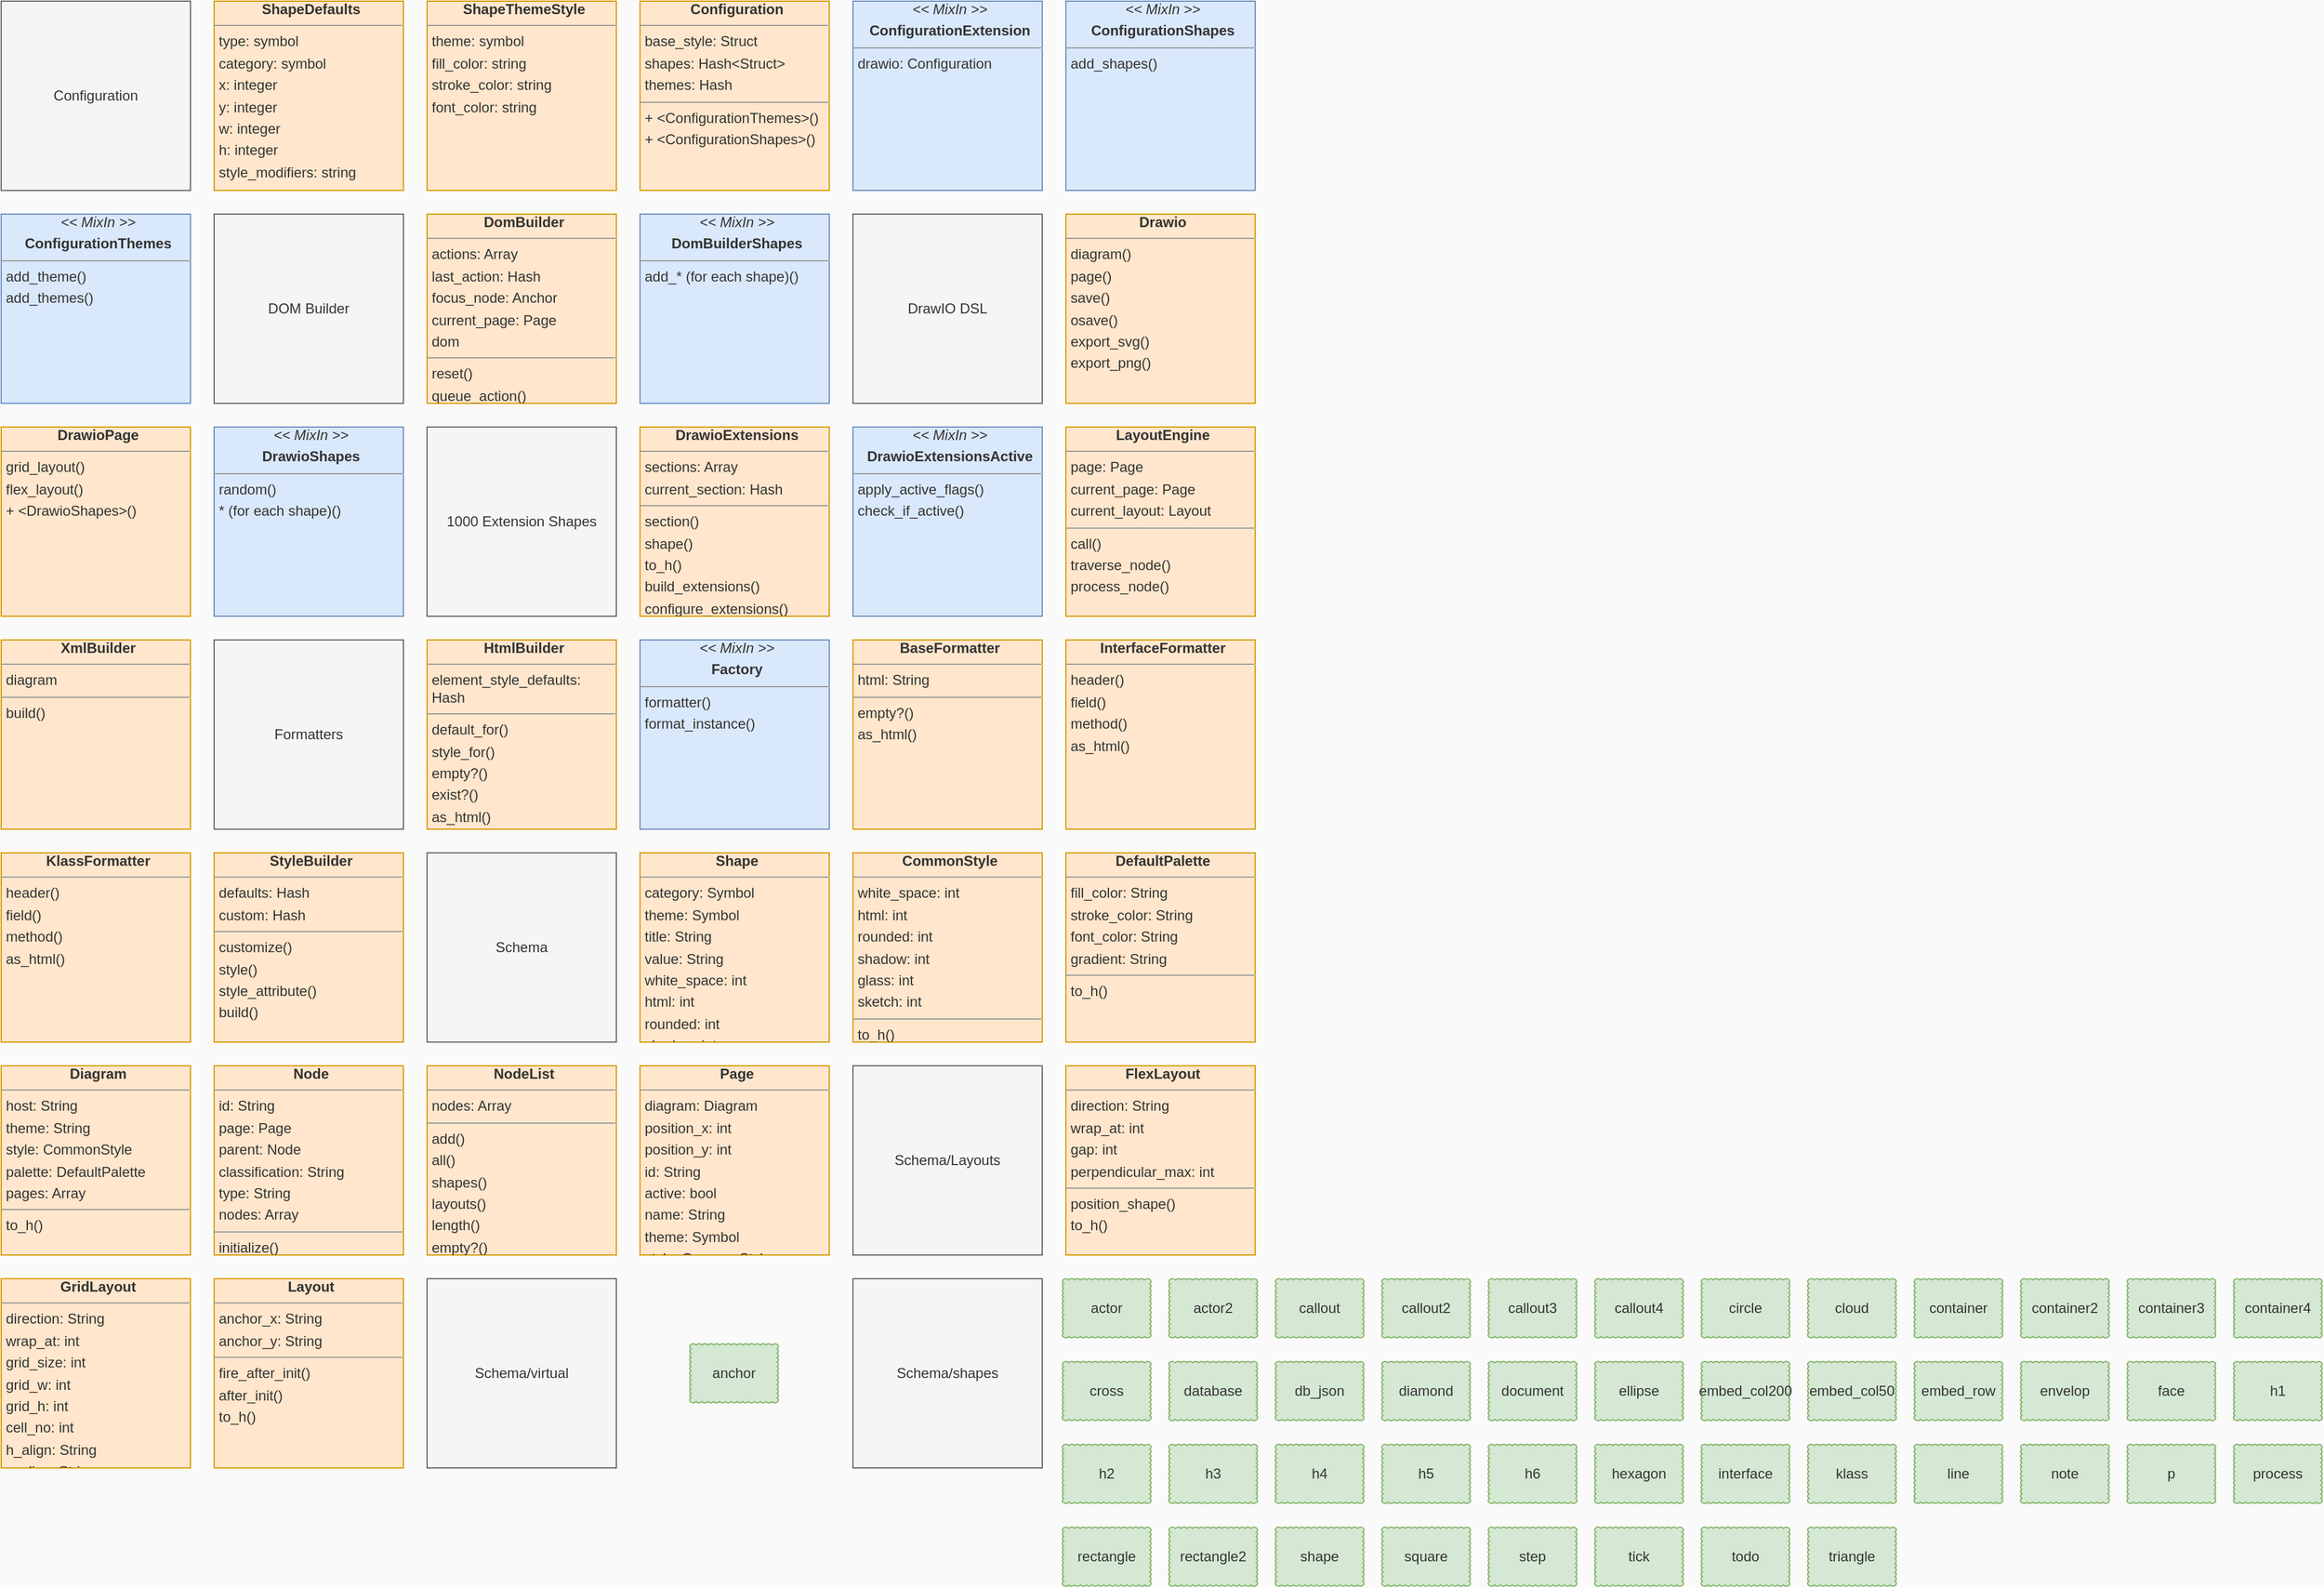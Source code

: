 <mxfile>
  <diagram id="DRj" name="Domain Modal">
    <mxGraphModel dx="0" dy="0" background="#fafafa" grid="0" gridSize="10" guides="1" tooltips="1" connect="1" arrows="1" fold="1" page="1" pageScale="1" pageWidth="1169" pageHeight="827" math="0" shadow="0">
      <root>
        <mxCell id="page_root_DRj" parent="DRj"/>
        <mxCell id="node_root_DRj" parent="page_root_DRj"/>
        <mxCell id="DRj-2" value="Configuration" style="whiteSpace=wrap;html=1;rounded=0;fillColor=#f5f5f5;strokeColor=#666666;fontColor=#333333" vertex="1" parent="node_root_DRj">
          <mxGeometry x="10" y="10" width="160" height="160" as="geometry"/>
        </mxCell>
        <mxCell id="DRj-3" value="&lt;p style=&quot;margin:0px;margin-left:4px;margin-bottom:4px;text-align:center&quot;&gt;&lt;b&gt;ShapeDefaults&lt;/b&gt;&lt;/p&gt;&lt;hr size=&quot;1&quot;/&gt;&lt;p style=&quot;margin:0px;margin-left:4px;margin-bottom:4px&quot;&gt;type: symbol&lt;/p&gt;&lt;p style=&quot;margin:0px;margin-left:4px;margin-bottom:4px&quot;&gt;category: symbol&lt;/p&gt;&lt;p style=&quot;margin:0px;margin-left:4px;margin-bottom:4px&quot;&gt;x: integer&lt;/p&gt;&lt;p style=&quot;margin:0px;margin-left:4px;margin-bottom:4px&quot;&gt;y: integer&lt;/p&gt;&lt;p style=&quot;margin:0px;margin-left:4px;margin-bottom:4px&quot;&gt;w: integer&lt;/p&gt;&lt;p style=&quot;margin:0px;margin-left:4px;margin-bottom:4px&quot;&gt;h: integer&lt;/p&gt;&lt;p style=&quot;margin:0px;margin-left:4px;margin-bottom:4px&quot;&gt;style_modifiers: string&lt;/p&gt;" style="whiteSpace=wrap;html=1;rounded=0;fillColor=#ffe6cc;strokeColor=#d79b00;fontColor=#333333;align=left;overflow=fill;fontSize=12;fontFamily=Helvetica" vertex="1" parent="node_root_DRj">
          <mxGeometry x="190" y="10" width="160" height="160" as="geometry"/>
        </mxCell>
        <mxCell id="DRj-4" value="&lt;p style=&quot;margin:0px;margin-left:4px;margin-bottom:4px;text-align:center&quot;&gt;&lt;b&gt;ShapeThemeStyle&lt;/b&gt;&lt;/p&gt;&lt;hr size=&quot;1&quot;/&gt;&lt;p style=&quot;margin:0px;margin-left:4px;margin-bottom:4px&quot;&gt;theme: symbol&lt;/p&gt;&lt;p style=&quot;margin:0px;margin-left:4px;margin-bottom:4px&quot;&gt;fill_color: string&lt;/p&gt;&lt;p style=&quot;margin:0px;margin-left:4px;margin-bottom:4px&quot;&gt;stroke_color: string&lt;/p&gt;&lt;p style=&quot;margin:0px;margin-left:4px;margin-bottom:4px&quot;&gt;font_color: string&lt;/p&gt;" style="whiteSpace=wrap;html=1;rounded=0;fillColor=#ffe6cc;strokeColor=#d79b00;fontColor=#333333;align=left;overflow=fill;fontSize=12;fontFamily=Helvetica" vertex="1" parent="node_root_DRj">
          <mxGeometry x="370" y="10" width="160" height="160" as="geometry"/>
        </mxCell>
        <mxCell id="DRj-5" value="&lt;p style=&quot;margin:0px;margin-left:4px;margin-bottom:4px;text-align:center&quot;&gt;&lt;b&gt;Configuration&lt;/b&gt;&lt;/p&gt;&lt;hr size=&quot;1&quot;/&gt;&lt;p style=&quot;margin:0px;margin-left:4px;margin-bottom:4px&quot;&gt;base_style: Struct&lt;/p&gt;&lt;p style=&quot;margin:0px;margin-left:4px;margin-bottom:4px&quot;&gt;shapes: Hash&amp;lt;Struct&amp;gt;&lt;/p&gt;&lt;p style=&quot;margin:0px;margin-left:4px;margin-bottom:4px&quot;&gt;themes: Hash&lt;/p&gt;&lt;hr size=&quot;1&quot;/&gt;&lt;p style=&quot;margin:0px;margin-left:4px;margin-bottom:4px&quot;&gt;+ &amp;lt;ConfigurationThemes&amp;gt;()&lt;/p&gt;&lt;p style=&quot;margin:0px;margin-left:4px;margin-bottom:4px&quot;&gt;+ &amp;lt;ConfigurationShapes&amp;gt;()&lt;/p&gt;" style="whiteSpace=wrap;html=1;rounded=0;fillColor=#ffe6cc;strokeColor=#d79b00;fontColor=#333333;align=left;overflow=fill;fontSize=12;fontFamily=Helvetica" vertex="1" parent="node_root_DRj">
          <mxGeometry x="550" y="10" width="160" height="160" as="geometry"/>
        </mxCell>
        <mxCell id="DRj-6" value="&lt;p style=&quot;margin:0px;margin-left:4px;margin-bottom:4px;text-align:center&quot;&gt;&lt;i&gt;&amp;lt;&amp;lt; MixIn &amp;gt;&amp;gt;&lt;/i&gt;&lt;/p&gt;&lt;p style=&quot;margin:0px;margin-left:4px;margin-bottom:4px;text-align:center&quot;&gt;&lt;b&gt;ConfigurationExtension&lt;/b&gt;&lt;/p&gt;&lt;hr size=&quot;1&quot;/&gt;&lt;p style=&quot;margin:0px;margin-left:4px;margin-bottom:4px&quot;&gt;drawio: Configuration&lt;/p&gt;" style="whiteSpace=wrap;html=1;rounded=0;fillColor=#dae8fc;strokeColor=#6c8ebf;fontColor=#333333;align=left;overflow=fill;fontSize=12;fontFamily=Helvetica" vertex="1" parent="node_root_DRj">
          <mxGeometry x="730" y="10" width="160" height="160" as="geometry"/>
        </mxCell>
        <mxCell id="DRj-7" value="&lt;p style=&quot;margin:0px;margin-left:4px;margin-bottom:4px;text-align:center&quot;&gt;&lt;i&gt;&amp;lt;&amp;lt; MixIn &amp;gt;&amp;gt;&lt;/i&gt;&lt;/p&gt;&lt;p style=&quot;margin:0px;margin-left:4px;margin-bottom:4px;text-align:center&quot;&gt;&lt;b&gt;ConfigurationShapes&lt;/b&gt;&lt;/p&gt;&lt;hr size=&quot;1&quot;/&gt;&lt;p style=&quot;margin:0px;margin-left:4px;margin-bottom:4px&quot;&gt;add_shapes()&lt;/p&gt;" style="whiteSpace=wrap;html=1;rounded=0;fillColor=#dae8fc;strokeColor=#6c8ebf;fontColor=#333333;align=left;overflow=fill;fontSize=12;fontFamily=Helvetica" vertex="1" parent="node_root_DRj">
          <mxGeometry x="910" y="10" width="160" height="160" as="geometry"/>
        </mxCell>
        <mxCell id="DRj-8" value="&lt;p style=&quot;margin:0px;margin-left:4px;margin-bottom:4px;text-align:center&quot;&gt;&lt;i&gt;&amp;lt;&amp;lt; MixIn &amp;gt;&amp;gt;&lt;/i&gt;&lt;/p&gt;&lt;p style=&quot;margin:0px;margin-left:4px;margin-bottom:4px;text-align:center&quot;&gt;&lt;b&gt;ConfigurationThemes&lt;/b&gt;&lt;/p&gt;&lt;hr size=&quot;1&quot;/&gt;&lt;p style=&quot;margin:0px;margin-left:4px;margin-bottom:4px&quot;&gt;add_theme()&lt;/p&gt;&lt;p style=&quot;margin:0px;margin-left:4px;margin-bottom:4px&quot;&gt;add_themes()&lt;/p&gt;" style="whiteSpace=wrap;html=1;rounded=0;fillColor=#dae8fc;strokeColor=#6c8ebf;fontColor=#333333;align=left;overflow=fill;fontSize=12;fontFamily=Helvetica" vertex="1" parent="node_root_DRj">
          <mxGeometry x="10" y="190" width="160" height="160" as="geometry"/>
        </mxCell>
        <mxCell id="DRj-9" value="DOM Builder" style="whiteSpace=wrap;html=1;rounded=0;fillColor=#f5f5f5;strokeColor=#666666;fontColor=#333333" vertex="1" parent="node_root_DRj">
          <mxGeometry x="190" y="190" width="160" height="160" as="geometry"/>
        </mxCell>
        <mxCell id="DRj-10" value="&lt;p style=&quot;margin:0px;margin-left:4px;margin-bottom:4px;text-align:center&quot;&gt;&lt;b&gt;DomBuilder&lt;/b&gt;&lt;/p&gt;&lt;hr size=&quot;1&quot;/&gt;&lt;p style=&quot;margin:0px;margin-left:4px;margin-bottom:4px&quot;&gt;actions: Array&lt;/p&gt;&lt;p style=&quot;margin:0px;margin-left:4px;margin-bottom:4px&quot;&gt;last_action: Hash&lt;/p&gt;&lt;p style=&quot;margin:0px;margin-left:4px;margin-bottom:4px&quot;&gt;focus_node: Anchor&lt;/p&gt;&lt;p style=&quot;margin:0px;margin-left:4px;margin-bottom:4px&quot;&gt;current_page: Page&lt;/p&gt;&lt;p style=&quot;margin:0px;margin-left:4px;margin-bottom:4px&quot;&gt;dom&lt;/p&gt;&lt;hr size=&quot;1&quot;/&gt;&lt;p style=&quot;margin:0px;margin-left:4px;margin-bottom:4px&quot;&gt;reset()&lt;/p&gt;&lt;p style=&quot;margin:0px;margin-left:4px;margin-bottom:4px&quot;&gt;queue_action()&lt;/p&gt;&lt;p style=&quot;margin:0px;margin-left:4px;margin-bottom:4px&quot;&gt;set_diagram()&lt;/p&gt;&lt;p style=&quot;margin:0px;margin-left:4px;margin-bottom:4px&quot;&gt;diagram()&lt;/p&gt;&lt;p style=&quot;margin:0px;margin-left:4px;margin-bottom:4px&quot;&gt;add_page()&lt;/p&gt;&lt;p style=&quot;margin:0px;margin-left:4px;margin-bottom:4px&quot;&gt;add_grid_layout()&lt;/p&gt;&lt;p style=&quot;margin:0px;margin-left:4px;margin-bottom:4px&quot;&gt;add_flex_layout()&lt;/p&gt;&lt;p style=&quot;margin:0px;margin-left:4px;margin-bottom:4px&quot;&gt;add_layout()&lt;/p&gt;&lt;p style=&quot;margin:0px;margin-left:4px;margin-bottom:4px&quot;&gt;add_shape()&lt;/p&gt;&lt;p style=&quot;margin:0px;margin-left:4px;margin-bottom:4px&quot;&gt;+ &amp;lt;DomBuilderShapes&amp;gt;()&lt;/p&gt;" style="whiteSpace=wrap;html=1;rounded=0;fillColor=#ffe6cc;strokeColor=#d79b00;fontColor=#333333;align=left;overflow=fill;fontSize=12;fontFamily=Helvetica" vertex="1" parent="node_root_DRj">
          <mxGeometry x="370" y="190" width="160" height="160" as="geometry"/>
        </mxCell>
        <mxCell id="DRj-11" value="&lt;p style=&quot;margin:0px;margin-left:4px;margin-bottom:4px;text-align:center&quot;&gt;&lt;i&gt;&amp;lt;&amp;lt; MixIn &amp;gt;&amp;gt;&lt;/i&gt;&lt;/p&gt;&lt;p style=&quot;margin:0px;margin-left:4px;margin-bottom:4px;text-align:center&quot;&gt;&lt;b&gt;DomBuilderShapes&lt;/b&gt;&lt;/p&gt;&lt;hr size=&quot;1&quot;/&gt;&lt;p style=&quot;margin:0px;margin-left:4px;margin-bottom:4px&quot;&gt;add_* (for each shape)()&lt;/p&gt;" style="whiteSpace=wrap;html=1;rounded=0;fillColor=#dae8fc;strokeColor=#6c8ebf;fontColor=#333333;align=left;overflow=fill;fontSize=12;fontFamily=Helvetica" vertex="1" parent="node_root_DRj">
          <mxGeometry x="550" y="190" width="160" height="160" as="geometry"/>
        </mxCell>
        <mxCell id="DRj-12" value="DrawIO DSL" style="whiteSpace=wrap;html=1;rounded=0;fillColor=#f5f5f5;strokeColor=#666666;fontColor=#333333" vertex="1" parent="node_root_DRj">
          <mxGeometry x="730" y="190" width="160" height="160" as="geometry"/>
        </mxCell>
        <mxCell id="DRj-13" value="&lt;p style=&quot;margin:0px;margin-left:4px;margin-bottom:4px;text-align:center&quot;&gt;&lt;b&gt;Drawio&lt;/b&gt;&lt;/p&gt;&lt;hr size=&quot;1&quot;/&gt;&lt;p style=&quot;margin:0px;margin-left:4px;margin-bottom:4px&quot;&gt;diagram()&lt;/p&gt;&lt;p style=&quot;margin:0px;margin-left:4px;margin-bottom:4px&quot;&gt;page()&lt;/p&gt;&lt;p style=&quot;margin:0px;margin-left:4px;margin-bottom:4px&quot;&gt;save()&lt;/p&gt;&lt;p style=&quot;margin:0px;margin-left:4px;margin-bottom:4px&quot;&gt;osave()&lt;/p&gt;&lt;p style=&quot;margin:0px;margin-left:4px;margin-bottom:4px&quot;&gt;export_svg()&lt;/p&gt;&lt;p style=&quot;margin:0px;margin-left:4px;margin-bottom:4px&quot;&gt;export_png()&lt;/p&gt;" style="whiteSpace=wrap;html=1;rounded=0;fillColor=#ffe6cc;strokeColor=#d79b00;fontColor=#333333;align=left;overflow=fill;fontSize=12;fontFamily=Helvetica" vertex="1" parent="node_root_DRj">
          <mxGeometry x="910" y="190" width="160" height="160" as="geometry"/>
        </mxCell>
        <mxCell id="DRj-14" value="&lt;p style=&quot;margin:0px;margin-left:4px;margin-bottom:4px;text-align:center&quot;&gt;&lt;b&gt;DrawioPage&lt;/b&gt;&lt;/p&gt;&lt;hr size=&quot;1&quot;/&gt;&lt;p style=&quot;margin:0px;margin-left:4px;margin-bottom:4px&quot;&gt;grid_layout()&lt;/p&gt;&lt;p style=&quot;margin:0px;margin-left:4px;margin-bottom:4px&quot;&gt;flex_layout()&lt;/p&gt;&lt;p style=&quot;margin:0px;margin-left:4px;margin-bottom:4px&quot;&gt;+ &amp;lt;DrawioShapes&amp;gt;()&lt;/p&gt;" style="whiteSpace=wrap;html=1;rounded=0;fillColor=#ffe6cc;strokeColor=#d79b00;fontColor=#333333;align=left;overflow=fill;fontSize=12;fontFamily=Helvetica" vertex="1" parent="node_root_DRj">
          <mxGeometry x="10" y="370" width="160" height="160" as="geometry"/>
        </mxCell>
        <mxCell id="DRj-15" value="&lt;p style=&quot;margin:0px;margin-left:4px;margin-bottom:4px;text-align:center&quot;&gt;&lt;i&gt;&amp;lt;&amp;lt; MixIn &amp;gt;&amp;gt;&lt;/i&gt;&lt;/p&gt;&lt;p style=&quot;margin:0px;margin-left:4px;margin-bottom:4px;text-align:center&quot;&gt;&lt;b&gt;DrawioShapes&lt;/b&gt;&lt;/p&gt;&lt;hr size=&quot;1&quot;/&gt;&lt;p style=&quot;margin:0px;margin-left:4px;margin-bottom:4px&quot;&gt;random()&lt;/p&gt;&lt;p style=&quot;margin:0px;margin-left:4px;margin-bottom:4px&quot;&gt;* (for each shape)()&lt;/p&gt;" style="whiteSpace=wrap;html=1;rounded=0;fillColor=#dae8fc;strokeColor=#6c8ebf;fontColor=#333333;align=left;overflow=fill;fontSize=12;fontFamily=Helvetica" vertex="1" parent="node_root_DRj">
          <mxGeometry x="190" y="370" width="160" height="160" as="geometry"/>
        </mxCell>
        <mxCell id="DRj-16" value="1000 Extension Shapes" style="whiteSpace=wrap;html=1;rounded=0;fillColor=#f5f5f5;strokeColor=#666666;fontColor=#333333" vertex="1" parent="node_root_DRj">
          <mxGeometry x="370" y="370" width="160" height="160" as="geometry"/>
        </mxCell>
        <mxCell id="DRj-17" value="&lt;p style=&quot;margin:0px;margin-left:4px;margin-bottom:4px;text-align:center&quot;&gt;&lt;b&gt;DrawioExtensions&lt;/b&gt;&lt;/p&gt;&lt;hr size=&quot;1&quot;/&gt;&lt;p style=&quot;margin:0px;margin-left:4px;margin-bottom:4px&quot;&gt;sections: Array&lt;/p&gt;&lt;p style=&quot;margin:0px;margin-left:4px;margin-bottom:4px&quot;&gt;current_section: Hash&lt;/p&gt;&lt;hr size=&quot;1&quot;/&gt;&lt;p style=&quot;margin:0px;margin-left:4px;margin-bottom:4px&quot;&gt;section()&lt;/p&gt;&lt;p style=&quot;margin:0px;margin-left:4px;margin-bottom:4px&quot;&gt;shape()&lt;/p&gt;&lt;p style=&quot;margin:0px;margin-left:4px;margin-bottom:4px&quot;&gt;to_h()&lt;/p&gt;&lt;p style=&quot;margin:0px;margin-left:4px;margin-bottom:4px&quot;&gt;build_extensions()&lt;/p&gt;&lt;p style=&quot;margin:0px;margin-left:4px;margin-bottom:4px&quot;&gt;configure_extensions()&lt;/p&gt;&lt;p style=&quot;margin:0px;margin-left:4px;margin-bottom:4px&quot;&gt;+ &amp;lt;DrawioExtensionsActive&amp;gt;()&lt;/p&gt;" style="whiteSpace=wrap;html=1;rounded=0;fillColor=#ffe6cc;strokeColor=#d79b00;fontColor=#333333;align=left;overflow=fill;fontSize=12;fontFamily=Helvetica" vertex="1" parent="node_root_DRj">
          <mxGeometry x="550" y="370" width="160" height="160" as="geometry"/>
        </mxCell>
        <mxCell id="DRj-18" value="&lt;p style=&quot;margin:0px;margin-left:4px;margin-bottom:4px;text-align:center&quot;&gt;&lt;i&gt;&amp;lt;&amp;lt; MixIn &amp;gt;&amp;gt;&lt;/i&gt;&lt;/p&gt;&lt;p style=&quot;margin:0px;margin-left:4px;margin-bottom:4px;text-align:center&quot;&gt;&lt;b&gt;DrawioExtensionsActive&lt;/b&gt;&lt;/p&gt;&lt;hr size=&quot;1&quot;/&gt;&lt;p style=&quot;margin:0px;margin-left:4px;margin-bottom:4px&quot;&gt;apply_active_flags()&lt;/p&gt;&lt;p style=&quot;margin:0px;margin-left:4px;margin-bottom:4px&quot;&gt;check_if_active()&lt;/p&gt;" style="whiteSpace=wrap;html=1;rounded=0;fillColor=#dae8fc;strokeColor=#6c8ebf;fontColor=#333333;align=left;overflow=fill;fontSize=12;fontFamily=Helvetica" vertex="1" parent="node_root_DRj">
          <mxGeometry x="730" y="370" width="160" height="160" as="geometry"/>
        </mxCell>
        <mxCell id="DRj-19" value="&lt;p style=&quot;margin:0px;margin-left:4px;margin-bottom:4px;text-align:center&quot;&gt;&lt;b&gt;LayoutEngine&lt;/b&gt;&lt;/p&gt;&lt;hr size=&quot;1&quot;/&gt;&lt;p style=&quot;margin:0px;margin-left:4px;margin-bottom:4px&quot;&gt;page: Page&lt;/p&gt;&lt;p style=&quot;margin:0px;margin-left:4px;margin-bottom:4px&quot;&gt;current_page: Page&lt;/p&gt;&lt;p style=&quot;margin:0px;margin-left:4px;margin-bottom:4px&quot;&gt;current_layout: Layout&lt;/p&gt;&lt;hr size=&quot;1&quot;/&gt;&lt;p style=&quot;margin:0px;margin-left:4px;margin-bottom:4px&quot;&gt;call()&lt;/p&gt;&lt;p style=&quot;margin:0px;margin-left:4px;margin-bottom:4px&quot;&gt;traverse_node()&lt;/p&gt;&lt;p style=&quot;margin:0px;margin-left:4px;margin-bottom:4px&quot;&gt;process_node()&lt;/p&gt;" style="whiteSpace=wrap;html=1;rounded=0;fillColor=#ffe6cc;strokeColor=#d79b00;fontColor=#333333;align=left;overflow=fill;fontSize=12;fontFamily=Helvetica" vertex="1" parent="node_root_DRj">
          <mxGeometry x="910" y="370" width="160" height="160" as="geometry"/>
        </mxCell>
        <mxCell id="DRj-20" value="&lt;p style=&quot;margin:0px;margin-left:4px;margin-bottom:4px;text-align:center&quot;&gt;&lt;b&gt;XmlBuilder&lt;/b&gt;&lt;/p&gt;&lt;hr size=&quot;1&quot;/&gt;&lt;p style=&quot;margin:0px;margin-left:4px;margin-bottom:4px&quot;&gt;diagram&lt;/p&gt;&lt;hr size=&quot;1&quot;/&gt;&lt;p style=&quot;margin:0px;margin-left:4px;margin-bottom:4px&quot;&gt;build()&lt;/p&gt;" style="whiteSpace=wrap;html=1;rounded=0;fillColor=#ffe6cc;strokeColor=#d79b00;fontColor=#333333;align=left;overflow=fill;fontSize=12;fontFamily=Helvetica" vertex="1" parent="node_root_DRj">
          <mxGeometry x="10" y="550" width="160" height="160" as="geometry"/>
        </mxCell>
        <mxCell id="DRj-21" value="Formatters" style="whiteSpace=wrap;html=1;rounded=0;fillColor=#f5f5f5;strokeColor=#666666;fontColor=#333333" vertex="1" parent="node_root_DRj">
          <mxGeometry x="190" y="550" width="160" height="160" as="geometry"/>
        </mxCell>
        <mxCell id="DRj-22" value="&lt;p style=&quot;margin:0px;margin-left:4px;margin-bottom:4px;text-align:center&quot;&gt;&lt;b&gt;HtmlBuilder&lt;/b&gt;&lt;/p&gt;&lt;hr size=&quot;1&quot;/&gt;&lt;p style=&quot;margin:0px;margin-left:4px;margin-bottom:4px&quot;&gt;element_style_defaults: Hash&lt;/p&gt;&lt;hr size=&quot;1&quot;/&gt;&lt;p style=&quot;margin:0px;margin-left:4px;margin-bottom:4px&quot;&gt;default_for()&lt;/p&gt;&lt;p style=&quot;margin:0px;margin-left:4px;margin-bottom:4px&quot;&gt;style_for()&lt;/p&gt;&lt;p style=&quot;margin:0px;margin-left:4px;margin-bottom:4px&quot;&gt;empty?()&lt;/p&gt;&lt;p style=&quot;margin:0px;margin-left:4px;margin-bottom:4px&quot;&gt;exist?()&lt;/p&gt;&lt;p style=&quot;margin:0px;margin-left:4px;margin-bottom:4px&quot;&gt;as_html()&lt;/p&gt;&lt;p style=&quot;margin:0px;margin-left:4px;margin-bottom:4px&quot;&gt;hr()&lt;/p&gt;&lt;p style=&quot;margin:0px;margin-left:4px;margin-bottom:4px&quot;&gt;b()&lt;/p&gt;&lt;p style=&quot;margin:0px;margin-left:4px;margin-bottom:4px&quot;&gt;p()&lt;/p&gt;&lt;p style=&quot;margin:0px;margin-left:4px;margin-bottom:4px&quot;&gt;add_line()&lt;/p&gt;&lt;p style=&quot;margin:0px;margin-left:4px;margin-bottom:4px&quot;&gt;add_placeholder()&lt;/p&gt;&lt;p style=&quot;margin:0px;margin-left:4px;margin-bottom:4px&quot;&gt;group()&lt;/p&gt;&lt;p style=&quot;margin:0px;margin-left:4px;margin-bottom:4px&quot;&gt;build_lines()&lt;/p&gt;&lt;p style=&quot;margin:0px;margin-left:4px;margin-bottom:4px&quot;&gt;lines()&lt;/p&gt;&lt;p style=&quot;margin:0px;margin-left:4px;margin-bottom:4px&quot;&gt;groups()&lt;/p&gt;" style="whiteSpace=wrap;html=1;rounded=0;fillColor=#ffe6cc;strokeColor=#d79b00;fontColor=#333333;align=left;overflow=fill;fontSize=12;fontFamily=Helvetica" vertex="1" parent="node_root_DRj">
          <mxGeometry x="370" y="550" width="160" height="160" as="geometry"/>
        </mxCell>
        <mxCell id="DRj-23" value="&lt;p style=&quot;margin:0px;margin-left:4px;margin-bottom:4px;text-align:center&quot;&gt;&lt;i&gt;&amp;lt;&amp;lt; MixIn &amp;gt;&amp;gt;&lt;/i&gt;&lt;/p&gt;&lt;p style=&quot;margin:0px;margin-left:4px;margin-bottom:4px;text-align:center&quot;&gt;&lt;b&gt;Factory&lt;/b&gt;&lt;/p&gt;&lt;hr size=&quot;1&quot;/&gt;&lt;p style=&quot;margin:0px;margin-left:4px;margin-bottom:4px&quot;&gt;formatter()&lt;/p&gt;&lt;p style=&quot;margin:0px;margin-left:4px;margin-bottom:4px&quot;&gt;format_instance()&lt;/p&gt;" style="whiteSpace=wrap;html=1;rounded=0;fillColor=#dae8fc;strokeColor=#6c8ebf;fontColor=#333333;align=left;overflow=fill;fontSize=12;fontFamily=Helvetica" vertex="1" parent="node_root_DRj">
          <mxGeometry x="550" y="550" width="160" height="160" as="geometry"/>
        </mxCell>
        <mxCell id="DRj-24" value="&lt;p style=&quot;margin:0px;margin-left:4px;margin-bottom:4px;text-align:center&quot;&gt;&lt;b&gt;BaseFormatter&lt;/b&gt;&lt;/p&gt;&lt;hr size=&quot;1&quot;/&gt;&lt;p style=&quot;margin:0px;margin-left:4px;margin-bottom:4px&quot;&gt;html: String&lt;/p&gt;&lt;hr size=&quot;1&quot;/&gt;&lt;p style=&quot;margin:0px;margin-left:4px;margin-bottom:4px&quot;&gt;empty?()&lt;/p&gt;&lt;p style=&quot;margin:0px;margin-left:4px;margin-bottom:4px&quot;&gt;as_html()&lt;/p&gt;" style="whiteSpace=wrap;html=1;rounded=0;fillColor=#ffe6cc;strokeColor=#d79b00;fontColor=#333333;align=left;overflow=fill;fontSize=12;fontFamily=Helvetica" vertex="1" parent="node_root_DRj">
          <mxGeometry x="730" y="550" width="160" height="160" as="geometry"/>
        </mxCell>
        <mxCell id="DRj-25" value="&lt;p style=&quot;margin:0px;margin-left:4px;margin-bottom:4px;text-align:center&quot;&gt;&lt;b&gt;InterfaceFormatter&lt;/b&gt;&lt;/p&gt;&lt;hr size=&quot;1&quot;/&gt;&lt;p style=&quot;margin:0px;margin-left:4px;margin-bottom:4px&quot;&gt;header()&lt;/p&gt;&lt;p style=&quot;margin:0px;margin-left:4px;margin-bottom:4px&quot;&gt;field()&lt;/p&gt;&lt;p style=&quot;margin:0px;margin-left:4px;margin-bottom:4px&quot;&gt;method()&lt;/p&gt;&lt;p style=&quot;margin:0px;margin-left:4px;margin-bottom:4px&quot;&gt;as_html()&lt;/p&gt;" style="whiteSpace=wrap;html=1;rounded=0;fillColor=#ffe6cc;strokeColor=#d79b00;fontColor=#333333;align=left;overflow=fill;fontSize=12;fontFamily=Helvetica" vertex="1" parent="node_root_DRj">
          <mxGeometry x="910" y="550" width="160" height="160" as="geometry"/>
        </mxCell>
        <mxCell id="DRj-26" value="&lt;p style=&quot;margin:0px;margin-left:4px;margin-bottom:4px;text-align:center&quot;&gt;&lt;b&gt;KlassFormatter&lt;/b&gt;&lt;/p&gt;&lt;hr size=&quot;1&quot;/&gt;&lt;p style=&quot;margin:0px;margin-left:4px;margin-bottom:4px&quot;&gt;header()&lt;/p&gt;&lt;p style=&quot;margin:0px;margin-left:4px;margin-bottom:4px&quot;&gt;field()&lt;/p&gt;&lt;p style=&quot;margin:0px;margin-left:4px;margin-bottom:4px&quot;&gt;method()&lt;/p&gt;&lt;p style=&quot;margin:0px;margin-left:4px;margin-bottom:4px&quot;&gt;as_html()&lt;/p&gt;" style="whiteSpace=wrap;html=1;rounded=0;fillColor=#ffe6cc;strokeColor=#d79b00;fontColor=#333333;align=left;overflow=fill;fontSize=12;fontFamily=Helvetica" vertex="1" parent="node_root_DRj">
          <mxGeometry x="10" y="730" width="160" height="160" as="geometry"/>
        </mxCell>
        <mxCell id="DRj-27" value="&lt;p style=&quot;margin:0px;margin-left:4px;margin-bottom:4px;text-align:center&quot;&gt;&lt;b&gt;StyleBuilder&lt;/b&gt;&lt;/p&gt;&lt;hr size=&quot;1&quot;/&gt;&lt;p style=&quot;margin:0px;margin-left:4px;margin-bottom:4px&quot;&gt;defaults: Hash&lt;/p&gt;&lt;p style=&quot;margin:0px;margin-left:4px;margin-bottom:4px&quot;&gt;custom: Hash&lt;/p&gt;&lt;hr size=&quot;1&quot;/&gt;&lt;p style=&quot;margin:0px;margin-left:4px;margin-bottom:4px&quot;&gt;customize()&lt;/p&gt;&lt;p style=&quot;margin:0px;margin-left:4px;margin-bottom:4px&quot;&gt;style()&lt;/p&gt;&lt;p style=&quot;margin:0px;margin-left:4px;margin-bottom:4px&quot;&gt;style_attribute()&lt;/p&gt;&lt;p style=&quot;margin:0px;margin-left:4px;margin-bottom:4px&quot;&gt;build()&lt;/p&gt;" style="whiteSpace=wrap;html=1;rounded=0;fillColor=#ffe6cc;strokeColor=#d79b00;fontColor=#333333;align=left;overflow=fill;fontSize=12;fontFamily=Helvetica" vertex="1" parent="node_root_DRj">
          <mxGeometry x="190" y="730" width="160" height="160" as="geometry"/>
        </mxCell>
        <mxCell id="DRj-28" value="Schema" style="whiteSpace=wrap;html=1;rounded=0;fillColor=#f5f5f5;strokeColor=#666666;fontColor=#333333" vertex="1" parent="node_root_DRj">
          <mxGeometry x="370" y="730" width="160" height="160" as="geometry"/>
        </mxCell>
        <mxCell id="DRj-29" value="&lt;p style=&quot;margin:0px;margin-left:4px;margin-bottom:4px;text-align:center&quot;&gt;&lt;b&gt;Shape&lt;/b&gt;&lt;/p&gt;&lt;hr size=&quot;1&quot;/&gt;&lt;p style=&quot;margin:0px;margin-left:4px;margin-bottom:4px&quot;&gt;category: Symbol&lt;/p&gt;&lt;p style=&quot;margin:0px;margin-left:4px;margin-bottom:4px&quot;&gt;theme: Symbol&lt;/p&gt;&lt;p style=&quot;margin:0px;margin-left:4px;margin-bottom:4px&quot;&gt;title: String&lt;/p&gt;&lt;p style=&quot;margin:0px;margin-left:4px;margin-bottom:4px&quot;&gt;value: String&lt;/p&gt;&lt;p style=&quot;margin:0px;margin-left:4px;margin-bottom:4px&quot;&gt;white_space: int&lt;/p&gt;&lt;p style=&quot;margin:0px;margin-left:4px;margin-bottom:4px&quot;&gt;html: int&lt;/p&gt;&lt;p style=&quot;margin:0px;margin-left:4px;margin-bottom:4px&quot;&gt;rounded: int&lt;/p&gt;&lt;p style=&quot;margin:0px;margin-left:4px;margin-bottom:4px&quot;&gt;shadow: int&lt;/p&gt;&lt;p style=&quot;margin:0px;margin-left:4px;margin-bottom:4px&quot;&gt;glass: int&lt;/p&gt;&lt;p style=&quot;margin:0px;margin-left:4px;margin-bottom:4px&quot;&gt;sketch: int&lt;/p&gt;&lt;p style=&quot;margin:0px;margin-left:4px;margin-bottom:4px&quot;&gt;fill_color: String&lt;/p&gt;&lt;p style=&quot;margin:0px;margin-left:4px;margin-bottom:4px&quot;&gt;stroke_color: String&lt;/p&gt;&lt;p style=&quot;margin:0px;margin-left:4px;margin-bottom:4px&quot;&gt;font_color: String&lt;/p&gt;&lt;p style=&quot;margin:0px;margin-left:4px;margin-bottom:4px&quot;&gt;gradient: String&lt;/p&gt;&lt;p style=&quot;margin:0px;margin-left:4px;margin-bottom:4px&quot;&gt;x: int&lt;/p&gt;&lt;p style=&quot;margin:0px;margin-left:4px;margin-bottom:4px&quot;&gt;y: int&lt;/p&gt;&lt;p style=&quot;margin:0px;margin-left:4px;margin-bottom:4px&quot;&gt;w: int&lt;/p&gt;&lt;p style=&quot;margin:0px;margin-left:4px;margin-bottom:4px&quot;&gt;h: int&lt;/p&gt;&lt;p style=&quot;margin:0px;margin-left:4px;margin-bottom:4px&quot;&gt;style_modifiers: Hash&lt;/p&gt;&lt;p style=&quot;margin:0px;margin-left:4px;margin-bottom:4px&quot;&gt;source: Symbol (id)&lt;/p&gt;&lt;p style=&quot;margin:0px;margin-left:4px;margin-bottom:4px&quot;&gt;target: Symbol (id)&lt;/p&gt;&lt;hr size=&quot;1&quot;/&gt;&lt;p style=&quot;margin:0px;margin-left:4px;margin-bottom:4px&quot;&gt;&amp;gt; configure_shape()&lt;/p&gt;&lt;p style=&quot;margin:0px;margin-left:4px;margin-bottom:4px&quot;&gt;initialize()&lt;/p&gt;&lt;p style=&quot;margin:0px;margin-left:4px;margin-bottom:4px&quot;&gt;shape_defaults()&lt;/p&gt;&lt;p style=&quot;margin:0px;margin-left:4px;margin-bottom:4px&quot;&gt;apply_defaults()&lt;/p&gt;&lt;p style=&quot;margin:0px;margin-left:4px;margin-bottom:4px&quot;&gt;format()&lt;/p&gt;&lt;p style=&quot;margin:0px;margin-left:4px;margin-bottom:4px&quot;&gt;style()&lt;/p&gt;&lt;p style=&quot;margin:0px;margin-left:4px;margin-bottom:4px&quot;&gt;as_xml()&lt;/p&gt;&lt;p style=&quot;margin:0px;margin-left:4px;margin-bottom:4px&quot;&gt;draw_element()&lt;/p&gt;&lt;p style=&quot;margin:0px;margin-left:4px;margin-bottom:4px&quot;&gt;draw_line()&lt;/p&gt;&lt;p style=&quot;margin:0px;margin-left:4px;margin-bottom:4px&quot;&gt;to_h()&lt;/p&gt;" style="whiteSpace=wrap;html=1;rounded=0;fillColor=#ffe6cc;strokeColor=#d79b00;fontColor=#333333;align=left;overflow=fill;fontSize=12;fontFamily=Helvetica" vertex="1" parent="node_root_DRj">
          <mxGeometry x="550" y="730" width="160" height="160" as="geometry"/>
        </mxCell>
        <mxCell id="DRj-30" value="&lt;p style=&quot;margin:0px;margin-left:4px;margin-bottom:4px;text-align:center&quot;&gt;&lt;b&gt;CommonStyle&lt;/b&gt;&lt;/p&gt;&lt;hr size=&quot;1&quot;/&gt;&lt;p style=&quot;margin:0px;margin-left:4px;margin-bottom:4px&quot;&gt;white_space: int&lt;/p&gt;&lt;p style=&quot;margin:0px;margin-left:4px;margin-bottom:4px&quot;&gt;html: int&lt;/p&gt;&lt;p style=&quot;margin:0px;margin-left:4px;margin-bottom:4px&quot;&gt;rounded: int&lt;/p&gt;&lt;p style=&quot;margin:0px;margin-left:4px;margin-bottom:4px&quot;&gt;shadow: int&lt;/p&gt;&lt;p style=&quot;margin:0px;margin-left:4px;margin-bottom:4px&quot;&gt;glass: int&lt;/p&gt;&lt;p style=&quot;margin:0px;margin-left:4px;margin-bottom:4px&quot;&gt;sketch: int&lt;/p&gt;&lt;hr size=&quot;1&quot;/&gt;&lt;p style=&quot;margin:0px;margin-left:4px;margin-bottom:4px&quot;&gt;to_h()&lt;/p&gt;" style="whiteSpace=wrap;html=1;rounded=0;fillColor=#ffe6cc;strokeColor=#d79b00;fontColor=#333333;align=left;overflow=fill;fontSize=12;fontFamily=Helvetica" vertex="1" parent="node_root_DRj">
          <mxGeometry x="730" y="730" width="160" height="160" as="geometry"/>
        </mxCell>
        <mxCell id="DRj-31" value="&lt;p style=&quot;margin:0px;margin-left:4px;margin-bottom:4px;text-align:center&quot;&gt;&lt;b&gt;DefaultPalette&lt;/b&gt;&lt;/p&gt;&lt;hr size=&quot;1&quot;/&gt;&lt;p style=&quot;margin:0px;margin-left:4px;margin-bottom:4px&quot;&gt;fill_color: String&lt;/p&gt;&lt;p style=&quot;margin:0px;margin-left:4px;margin-bottom:4px&quot;&gt;stroke_color: String&lt;/p&gt;&lt;p style=&quot;margin:0px;margin-left:4px;margin-bottom:4px&quot;&gt;font_color: String&lt;/p&gt;&lt;p style=&quot;margin:0px;margin-left:4px;margin-bottom:4px&quot;&gt;gradient: String&lt;/p&gt;&lt;hr size=&quot;1&quot;/&gt;&lt;p style=&quot;margin:0px;margin-left:4px;margin-bottom:4px&quot;&gt;to_h()&lt;/p&gt;" style="whiteSpace=wrap;html=1;rounded=0;fillColor=#ffe6cc;strokeColor=#d79b00;fontColor=#333333;align=left;overflow=fill;fontSize=12;fontFamily=Helvetica" vertex="1" parent="node_root_DRj">
          <mxGeometry x="910" y="730" width="160" height="160" as="geometry"/>
        </mxCell>
        <mxCell id="DRj-32" value="&lt;p style=&quot;margin:0px;margin-left:4px;margin-bottom:4px;text-align:center&quot;&gt;&lt;b&gt;Diagram&lt;/b&gt;&lt;/p&gt;&lt;hr size=&quot;1&quot;/&gt;&lt;p style=&quot;margin:0px;margin-left:4px;margin-bottom:4px&quot;&gt;host: String&lt;/p&gt;&lt;p style=&quot;margin:0px;margin-left:4px;margin-bottom:4px&quot;&gt;theme: String&lt;/p&gt;&lt;p style=&quot;margin:0px;margin-left:4px;margin-bottom:4px&quot;&gt;style: CommonStyle&lt;/p&gt;&lt;p style=&quot;margin:0px;margin-left:4px;margin-bottom:4px&quot;&gt;palette: DefaultPalette&lt;/p&gt;&lt;p style=&quot;margin:0px;margin-left:4px;margin-bottom:4px&quot;&gt;pages: Array&lt;/p&gt;&lt;hr size=&quot;1&quot;/&gt;&lt;p style=&quot;margin:0px;margin-left:4px;margin-bottom:4px&quot;&gt;to_h()&lt;/p&gt;" style="whiteSpace=wrap;html=1;rounded=0;fillColor=#ffe6cc;strokeColor=#d79b00;fontColor=#333333;align=left;overflow=fill;fontSize=12;fontFamily=Helvetica" vertex="1" parent="node_root_DRj">
          <mxGeometry x="10" y="910" width="160" height="160" as="geometry"/>
        </mxCell>
        <mxCell id="DRj-33" value="&lt;p style=&quot;margin:0px;margin-left:4px;margin-bottom:4px;text-align:center&quot;&gt;&lt;b&gt;Node&lt;/b&gt;&lt;/p&gt;&lt;hr size=&quot;1&quot;/&gt;&lt;p style=&quot;margin:0px;margin-left:4px;margin-bottom:4px&quot;&gt;id: String&lt;/p&gt;&lt;p style=&quot;margin:0px;margin-left:4px;margin-bottom:4px&quot;&gt;page: Page&lt;/p&gt;&lt;p style=&quot;margin:0px;margin-left:4px;margin-bottom:4px&quot;&gt;parent: Node&lt;/p&gt;&lt;p style=&quot;margin:0px;margin-left:4px;margin-bottom:4px&quot;&gt;classification: String&lt;/p&gt;&lt;p style=&quot;margin:0px;margin-left:4px;margin-bottom:4px&quot;&gt;type: String&lt;/p&gt;&lt;p style=&quot;margin:0px;margin-left:4px;margin-bottom:4px&quot;&gt;nodes: Array&lt;/p&gt;&lt;hr size=&quot;1&quot;/&gt;&lt;p style=&quot;margin:0px;margin-left:4px;margin-bottom:4px&quot;&gt;initialize()&lt;/p&gt;&lt;p style=&quot;margin:0px;margin-left:4px;margin-bottom:4px&quot;&gt;to_h()&lt;/p&gt;&lt;p style=&quot;margin:0px;margin-left:4px;margin-bottom:4px&quot;&gt;root?()&lt;/p&gt;&lt;p style=&quot;margin:0px;margin-left:4px;margin-bottom:4px&quot;&gt;add_node()&lt;/p&gt;" style="whiteSpace=wrap;html=1;rounded=0;fillColor=#ffe6cc;strokeColor=#d79b00;fontColor=#333333;align=left;overflow=fill;fontSize=12;fontFamily=Helvetica" vertex="1" parent="node_root_DRj">
          <mxGeometry x="190" y="910" width="160" height="160" as="geometry"/>
        </mxCell>
        <mxCell id="DRj-34" value="&lt;p style=&quot;margin:0px;margin-left:4px;margin-bottom:4px;text-align:center&quot;&gt;&lt;b&gt;NodeList&lt;/b&gt;&lt;/p&gt;&lt;hr size=&quot;1&quot;/&gt;&lt;p style=&quot;margin:0px;margin-left:4px;margin-bottom:4px&quot;&gt;nodes: Array&lt;/p&gt;&lt;hr size=&quot;1&quot;/&gt;&lt;p style=&quot;margin:0px;margin-left:4px;margin-bottom:4px&quot;&gt;add()&lt;/p&gt;&lt;p style=&quot;margin:0px;margin-left:4px;margin-bottom:4px&quot;&gt;all()&lt;/p&gt;&lt;p style=&quot;margin:0px;margin-left:4px;margin-bottom:4px&quot;&gt;shapes()&lt;/p&gt;&lt;p style=&quot;margin:0px;margin-left:4px;margin-bottom:4px&quot;&gt;layouts()&lt;/p&gt;&lt;p style=&quot;margin:0px;margin-left:4px;margin-bottom:4px&quot;&gt;length()&lt;/p&gt;&lt;p style=&quot;margin:0px;margin-left:4px;margin-bottom:4px&quot;&gt;empty?()&lt;/p&gt;&lt;p style=&quot;margin:0px;margin-left:4px;margin-bottom:4px&quot;&gt;any?()&lt;/p&gt;&lt;p style=&quot;margin:0px;margin-left:4px;margin-bottom:4px&quot;&gt;first()&lt;/p&gt;&lt;p style=&quot;margin:0px;margin-left:4px;margin-bottom:4px&quot;&gt;as_xml()&lt;/p&gt;&lt;p style=&quot;margin:0px;margin-left:4px;margin-bottom:4px&quot;&gt;to_h()&lt;/p&gt;" style="whiteSpace=wrap;html=1;rounded=0;fillColor=#ffe6cc;strokeColor=#d79b00;fontColor=#333333;align=left;overflow=fill;fontSize=12;fontFamily=Helvetica" vertex="1" parent="node_root_DRj">
          <mxGeometry x="370" y="910" width="160" height="160" as="geometry"/>
        </mxCell>
        <mxCell id="DRj-35" value="&lt;p style=&quot;margin:0px;margin-left:4px;margin-bottom:4px;text-align:center&quot;&gt;&lt;b&gt;Page&lt;/b&gt;&lt;/p&gt;&lt;hr size=&quot;1&quot;/&gt;&lt;p style=&quot;margin:0px;margin-left:4px;margin-bottom:4px&quot;&gt;diagram: Diagram&lt;/p&gt;&lt;p style=&quot;margin:0px;margin-left:4px;margin-bottom:4px&quot;&gt;position_x: int&lt;/p&gt;&lt;p style=&quot;margin:0px;margin-left:4px;margin-bottom:4px&quot;&gt;position_y: int&lt;/p&gt;&lt;p style=&quot;margin:0px;margin-left:4px;margin-bottom:4px&quot;&gt;id: String&lt;/p&gt;&lt;p style=&quot;margin:0px;margin-left:4px;margin-bottom:4px&quot;&gt;active: bool&lt;/p&gt;&lt;p style=&quot;margin:0px;margin-left:4px;margin-bottom:4px&quot;&gt;name: String&lt;/p&gt;&lt;p style=&quot;margin:0px;margin-left:4px;margin-bottom:4px&quot;&gt;theme: Symbol&lt;/p&gt;&lt;p style=&quot;margin:0px;margin-left:4px;margin-bottom:4px&quot;&gt;style: CommonStyle&lt;/p&gt;&lt;p style=&quot;margin:0px;margin-left:4px;margin-bottom:4px&quot;&gt;palette: DefaultPalette&lt;/p&gt;&lt;p style=&quot;margin:0px;margin-left:4px;margin-bottom:4px&quot;&gt;margin_left: int&lt;/p&gt;&lt;p style=&quot;margin:0px;margin-left:4px;margin-bottom:4px&quot;&gt;margin_top: int&lt;/p&gt;&lt;p style=&quot;margin:0px;margin-left:4px;margin-bottom:4px&quot;&gt;nodes: Array&lt;/p&gt;&lt;p style=&quot;margin:0px;margin-left:4px;margin-bottom:4px&quot;&gt;grid: String&lt;/p&gt;&lt;p style=&quot;margin:0px;margin-left:4px;margin-bottom:4px&quot;&gt;grid_size: int&lt;/p&gt;&lt;p style=&quot;margin:0px;margin-left:4px;margin-bottom:4px&quot;&gt;guides: String&lt;/p&gt;&lt;p style=&quot;margin:0px;margin-left:4px;margin-bottom:4px&quot;&gt;tooltips: String&lt;/p&gt;&lt;p style=&quot;margin:0px;margin-left:4px;margin-bottom:4px&quot;&gt;connect: String&lt;/p&gt;&lt;p style=&quot;margin:0px;margin-left:4px;margin-bottom:4px&quot;&gt;arrows: String&lt;/p&gt;&lt;p style=&quot;margin:0px;margin-left:4px;margin-bottom:4px&quot;&gt;fold: String&lt;/p&gt;&lt;p style=&quot;margin:0px;margin-left:4px;margin-bottom:4px&quot;&gt;page_no: String&lt;/p&gt;&lt;p style=&quot;margin:0px;margin-left:4px;margin-bottom:4px&quot;&gt;page_scale: String&lt;/p&gt;&lt;p style=&quot;margin:0px;margin-left:4px;margin-bottom:4px&quot;&gt;page_width: String&lt;/p&gt;&lt;p style=&quot;margin:0px;margin-left:4px;margin-bottom:4px&quot;&gt;page_height: String&lt;/p&gt;&lt;p style=&quot;margin:0px;margin-left:4px;margin-bottom:4px&quot;&gt;background: String&lt;/p&gt;&lt;p style=&quot;margin:0px;margin-left:4px;margin-bottom:4px&quot;&gt;page_shadow: String&lt;/p&gt;&lt;p style=&quot;margin:0px;margin-left:4px;margin-bottom:4px&quot;&gt;math: String&lt;/p&gt;&lt;p style=&quot;margin:0px;margin-left:4px;margin-bottom:4px&quot;&gt;active?: Boolean&lt;/p&gt;&lt;hr size=&quot;1&quot;/&gt;&lt;p style=&quot;margin:0px;margin-left:4px;margin-bottom:4px&quot;&gt;add_node()&lt;/p&gt;&lt;p style=&quot;margin:0px;margin-left:4px;margin-bottom:4px&quot;&gt;as_xml()&lt;/p&gt;&lt;p style=&quot;margin:0px;margin-left:4px;margin-bottom:4px&quot;&gt;to_h()&lt;/p&gt;&lt;p style=&quot;margin:0px;margin-left:4px;margin-bottom:4px&quot;&gt;settings()&lt;/p&gt;" style="whiteSpace=wrap;html=1;rounded=0;fillColor=#ffe6cc;strokeColor=#d79b00;fontColor=#333333;align=left;overflow=fill;fontSize=12;fontFamily=Helvetica" vertex="1" parent="node_root_DRj">
          <mxGeometry x="550" y="910" width="160" height="160" as="geometry"/>
        </mxCell>
        <mxCell id="DRj-36" value="Schema/Layouts" style="whiteSpace=wrap;html=1;rounded=0;fillColor=#f5f5f5;strokeColor=#666666;fontColor=#333333" vertex="1" parent="node_root_DRj">
          <mxGeometry x="730" y="910" width="160" height="160" as="geometry"/>
        </mxCell>
        <mxCell id="DRj-37" value="&lt;p style=&quot;margin:0px;margin-left:4px;margin-bottom:4px;text-align:center&quot;&gt;&lt;b&gt;FlexLayout&lt;/b&gt;&lt;/p&gt;&lt;hr size=&quot;1&quot;/&gt;&lt;p style=&quot;margin:0px;margin-left:4px;margin-bottom:4px&quot;&gt;direction: String&lt;/p&gt;&lt;p style=&quot;margin:0px;margin-left:4px;margin-bottom:4px&quot;&gt;wrap_at: int&lt;/p&gt;&lt;p style=&quot;margin:0px;margin-left:4px;margin-bottom:4px&quot;&gt;gap: int&lt;/p&gt;&lt;p style=&quot;margin:0px;margin-left:4px;margin-bottom:4px&quot;&gt;perpendicular_max: int&lt;/p&gt;&lt;hr size=&quot;1&quot;/&gt;&lt;p style=&quot;margin:0px;margin-left:4px;margin-bottom:4px&quot;&gt;position_shape()&lt;/p&gt;&lt;p style=&quot;margin:0px;margin-left:4px;margin-bottom:4px&quot;&gt;to_h()&lt;/p&gt;" style="whiteSpace=wrap;html=1;rounded=0;fillColor=#ffe6cc;strokeColor=#d79b00;fontColor=#333333;align=left;overflow=fill;fontSize=12;fontFamily=Helvetica" vertex="1" parent="node_root_DRj">
          <mxGeometry x="910" y="910" width="160" height="160" as="geometry"/>
        </mxCell>
        <mxCell id="DRj-38" value="&lt;p style=&quot;margin:0px;margin-left:4px;margin-bottom:4px;text-align:center&quot;&gt;&lt;b&gt;GridLayout&lt;/b&gt;&lt;/p&gt;&lt;hr size=&quot;1&quot;/&gt;&lt;p style=&quot;margin:0px;margin-left:4px;margin-bottom:4px&quot;&gt;direction: String&lt;/p&gt;&lt;p style=&quot;margin:0px;margin-left:4px;margin-bottom:4px&quot;&gt;wrap_at: int&lt;/p&gt;&lt;p style=&quot;margin:0px;margin-left:4px;margin-bottom:4px&quot;&gt;grid_size: int&lt;/p&gt;&lt;p style=&quot;margin:0px;margin-left:4px;margin-bottom:4px&quot;&gt;grid_w: int&lt;/p&gt;&lt;p style=&quot;margin:0px;margin-left:4px;margin-bottom:4px&quot;&gt;grid_h: int&lt;/p&gt;&lt;p style=&quot;margin:0px;margin-left:4px;margin-bottom:4px&quot;&gt;cell_no: int&lt;/p&gt;&lt;p style=&quot;margin:0px;margin-left:4px;margin-bottom:4px&quot;&gt;h_align: String&lt;/p&gt;&lt;p style=&quot;margin:0px;margin-left:4px;margin-bottom:4px&quot;&gt;v_align: String&lt;/p&gt;&lt;hr size=&quot;1&quot;/&gt;&lt;p style=&quot;margin:0px;margin-left:4px;margin-bottom:4px&quot;&gt;position_shape()&lt;/p&gt;&lt;p style=&quot;margin:0px;margin-left:4px;margin-bottom:4px&quot;&gt;to_h()&lt;/p&gt;" style="whiteSpace=wrap;html=1;rounded=0;fillColor=#ffe6cc;strokeColor=#d79b00;fontColor=#333333;align=left;overflow=fill;fontSize=12;fontFamily=Helvetica" vertex="1" parent="node_root_DRj">
          <mxGeometry x="10" y="1090" width="160" height="160" as="geometry"/>
        </mxCell>
        <mxCell id="DRj-39" value="&lt;p style=&quot;margin:0px;margin-left:4px;margin-bottom:4px;text-align:center&quot;&gt;&lt;b&gt;Layout&lt;/b&gt;&lt;/p&gt;&lt;hr size=&quot;1&quot;/&gt;&lt;p style=&quot;margin:0px;margin-left:4px;margin-bottom:4px&quot;&gt;anchor_x: String&lt;/p&gt;&lt;p style=&quot;margin:0px;margin-left:4px;margin-bottom:4px&quot;&gt;anchor_y: String&lt;/p&gt;&lt;hr size=&quot;1&quot;/&gt;&lt;p style=&quot;margin:0px;margin-left:4px;margin-bottom:4px&quot;&gt;fire_after_init()&lt;/p&gt;&lt;p style=&quot;margin:0px;margin-left:4px;margin-bottom:4px&quot;&gt;after_init()&lt;/p&gt;&lt;p style=&quot;margin:0px;margin-left:4px;margin-bottom:4px&quot;&gt;to_h()&lt;/p&gt;" style="whiteSpace=wrap;html=1;rounded=0;fillColor=#ffe6cc;strokeColor=#d79b00;fontColor=#333333;align=left;overflow=fill;fontSize=12;fontFamily=Helvetica" vertex="1" parent="node_root_DRj">
          <mxGeometry x="190" y="1090" width="160" height="160" as="geometry"/>
        </mxCell>
        <mxCell id="DRj-40" value="Schema/virtual" style="whiteSpace=wrap;html=1;rounded=0;fillColor=#f5f5f5;strokeColor=#666666;fontColor=#333333" vertex="1" parent="node_root_DRj">
          <mxGeometry x="370" y="1090" width="160" height="160" as="geometry"/>
        </mxCell>
        <mxCell id="DRj-41" value="anchor" style="whiteSpace=wrap;html=1;rounded=0;fillColor=#d5e8d4;strokeColor=#82b366;fontColor=#333333;shape=mxgraph.basic.cloud_rect" vertex="1" parent="node_root_DRj">
          <mxGeometry x="592" y="1145" width="75" height="50" as="geometry"/>
        </mxCell>
        <mxCell id="DRj-42" value="Schema/shapes" style="whiteSpace=wrap;html=1;rounded=0;fillColor=#f5f5f5;strokeColor=#666666;fontColor=#333333" vertex="1" parent="node_root_DRj">
          <mxGeometry x="730" y="1090" width="160" height="160" as="geometry"/>
        </mxCell>
        <mxCell id="DRj-44" value="actor" style="whiteSpace=wrap;html=1;rounded=0;fillColor=#d5e8d4;strokeColor=#82b366;fontColor=#333333;shape=mxgraph.basic.cloud_rect" vertex="1" parent="node_root_DRj">
          <mxGeometry x="907" y="1090" width="75" height="50" as="geometry"/>
        </mxCell>
        <mxCell id="DRj-45" value="actor2" style="whiteSpace=wrap;html=1;rounded=0;fillColor=#d5e8d4;strokeColor=#82b366;fontColor=#333333;shape=mxgraph.basic.cloud_rect" vertex="1" parent="node_root_DRj">
          <mxGeometry x="997" y="1090" width="75" height="50" as="geometry"/>
        </mxCell>
        <mxCell id="DRj-46" value="callout" style="whiteSpace=wrap;html=1;rounded=0;fillColor=#d5e8d4;strokeColor=#82b366;fontColor=#333333;shape=mxgraph.basic.cloud_rect" vertex="1" parent="node_root_DRj">
          <mxGeometry x="1087" y="1090" width="75" height="50" as="geometry"/>
        </mxCell>
        <mxCell id="DRj-47" value="callout2" style="whiteSpace=wrap;html=1;rounded=0;fillColor=#d5e8d4;strokeColor=#82b366;fontColor=#333333;shape=mxgraph.basic.cloud_rect" vertex="1" parent="node_root_DRj">
          <mxGeometry x="1177" y="1090" width="75" height="50" as="geometry"/>
        </mxCell>
        <mxCell id="DRj-48" value="callout3" style="whiteSpace=wrap;html=1;rounded=0;fillColor=#d5e8d4;strokeColor=#82b366;fontColor=#333333;shape=mxgraph.basic.cloud_rect" vertex="1" parent="node_root_DRj">
          <mxGeometry x="1267" y="1090" width="75" height="50" as="geometry"/>
        </mxCell>
        <mxCell id="DRj-49" value="callout4" style="whiteSpace=wrap;html=1;rounded=0;fillColor=#d5e8d4;strokeColor=#82b366;fontColor=#333333;shape=mxgraph.basic.cloud_rect" vertex="1" parent="node_root_DRj">
          <mxGeometry x="1357" y="1090" width="75" height="50" as="geometry"/>
        </mxCell>
        <mxCell id="DRj-50" value="circle" style="whiteSpace=wrap;html=1;rounded=0;fillColor=#d5e8d4;strokeColor=#82b366;fontColor=#333333;shape=mxgraph.basic.cloud_rect" vertex="1" parent="node_root_DRj">
          <mxGeometry x="1447" y="1090" width="75" height="50" as="geometry"/>
        </mxCell>
        <mxCell id="DRj-51" value="cloud" style="whiteSpace=wrap;html=1;rounded=0;fillColor=#d5e8d4;strokeColor=#82b366;fontColor=#333333;shape=mxgraph.basic.cloud_rect" vertex="1" parent="node_root_DRj">
          <mxGeometry x="1537" y="1090" width="75" height="50" as="geometry"/>
        </mxCell>
        <mxCell id="DRj-52" value="container" style="whiteSpace=wrap;html=1;rounded=0;fillColor=#d5e8d4;strokeColor=#82b366;fontColor=#333333;shape=mxgraph.basic.cloud_rect" vertex="1" parent="node_root_DRj">
          <mxGeometry x="1627" y="1090" width="75" height="50" as="geometry"/>
        </mxCell>
        <mxCell id="DRj-53" value="container2" style="whiteSpace=wrap;html=1;rounded=0;fillColor=#d5e8d4;strokeColor=#82b366;fontColor=#333333;shape=mxgraph.basic.cloud_rect" vertex="1" parent="node_root_DRj">
          <mxGeometry x="1717" y="1090" width="75" height="50" as="geometry"/>
        </mxCell>
        <mxCell id="DRj-54" value="container3" style="whiteSpace=wrap;html=1;rounded=0;fillColor=#d5e8d4;strokeColor=#82b366;fontColor=#333333;shape=mxgraph.basic.cloud_rect" vertex="1" parent="node_root_DRj">
          <mxGeometry x="1807" y="1090" width="75" height="50" as="geometry"/>
        </mxCell>
        <mxCell id="DRj-55" value="container4" style="whiteSpace=wrap;html=1;rounded=0;fillColor=#d5e8d4;strokeColor=#82b366;fontColor=#333333;shape=mxgraph.basic.cloud_rect" vertex="1" parent="node_root_DRj">
          <mxGeometry x="1897" y="1090" width="75" height="50" as="geometry"/>
        </mxCell>
        <mxCell id="DRj-56" value="cross" style="whiteSpace=wrap;html=1;rounded=0;fillColor=#d5e8d4;strokeColor=#82b366;fontColor=#333333;shape=mxgraph.basic.cloud_rect" vertex="1" parent="node_root_DRj">
          <mxGeometry x="907" y="1160" width="75" height="50" as="geometry"/>
        </mxCell>
        <mxCell id="DRj-57" value="database" style="whiteSpace=wrap;html=1;rounded=0;fillColor=#d5e8d4;strokeColor=#82b366;fontColor=#333333;shape=mxgraph.basic.cloud_rect" vertex="1" parent="node_root_DRj">
          <mxGeometry x="997" y="1160" width="75" height="50" as="geometry"/>
        </mxCell>
        <mxCell id="DRj-58" value="db_json" style="whiteSpace=wrap;html=1;rounded=0;fillColor=#d5e8d4;strokeColor=#82b366;fontColor=#333333;shape=mxgraph.basic.cloud_rect" vertex="1" parent="node_root_DRj">
          <mxGeometry x="1087" y="1160" width="75" height="50" as="geometry"/>
        </mxCell>
        <mxCell id="DRj-59" value="diamond" style="whiteSpace=wrap;html=1;rounded=0;fillColor=#d5e8d4;strokeColor=#82b366;fontColor=#333333;shape=mxgraph.basic.cloud_rect" vertex="1" parent="node_root_DRj">
          <mxGeometry x="1177" y="1160" width="75" height="50" as="geometry"/>
        </mxCell>
        <mxCell id="DRj-60" value="document" style="whiteSpace=wrap;html=1;rounded=0;fillColor=#d5e8d4;strokeColor=#82b366;fontColor=#333333;shape=mxgraph.basic.cloud_rect" vertex="1" parent="node_root_DRj">
          <mxGeometry x="1267" y="1160" width="75" height="50" as="geometry"/>
        </mxCell>
        <mxCell id="DRj-61" value="ellipse" style="whiteSpace=wrap;html=1;rounded=0;fillColor=#d5e8d4;strokeColor=#82b366;fontColor=#333333;shape=mxgraph.basic.cloud_rect" vertex="1" parent="node_root_DRj">
          <mxGeometry x="1357" y="1160" width="75" height="50" as="geometry"/>
        </mxCell>
        <mxCell id="DRj-62" value="embed_col200" style="whiteSpace=wrap;html=1;rounded=0;fillColor=#d5e8d4;strokeColor=#82b366;fontColor=#333333;shape=mxgraph.basic.cloud_rect" vertex="1" parent="node_root_DRj">
          <mxGeometry x="1447" y="1160" width="75" height="50" as="geometry"/>
        </mxCell>
        <mxCell id="DRj-63" value="embed_col50" style="whiteSpace=wrap;html=1;rounded=0;fillColor=#d5e8d4;strokeColor=#82b366;fontColor=#333333;shape=mxgraph.basic.cloud_rect" vertex="1" parent="node_root_DRj">
          <mxGeometry x="1537" y="1160" width="75" height="50" as="geometry"/>
        </mxCell>
        <mxCell id="DRj-64" value="embed_row" style="whiteSpace=wrap;html=1;rounded=0;fillColor=#d5e8d4;strokeColor=#82b366;fontColor=#333333;shape=mxgraph.basic.cloud_rect" vertex="1" parent="node_root_DRj">
          <mxGeometry x="1627" y="1160" width="75" height="50" as="geometry"/>
        </mxCell>
        <mxCell id="DRj-65" value="envelop" style="whiteSpace=wrap;html=1;rounded=0;fillColor=#d5e8d4;strokeColor=#82b366;fontColor=#333333;shape=mxgraph.basic.cloud_rect" vertex="1" parent="node_root_DRj">
          <mxGeometry x="1717" y="1160" width="75" height="50" as="geometry"/>
        </mxCell>
        <mxCell id="DRj-66" value="face" style="whiteSpace=wrap;html=1;rounded=0;fillColor=#d5e8d4;strokeColor=#82b366;fontColor=#333333;shape=mxgraph.basic.cloud_rect" vertex="1" parent="node_root_DRj">
          <mxGeometry x="1807" y="1160" width="75" height="50" as="geometry"/>
        </mxCell>
        <mxCell id="DRj-67" value="h1" style="whiteSpace=wrap;html=1;rounded=0;fillColor=#d5e8d4;strokeColor=#82b366;fontColor=#333333;shape=mxgraph.basic.cloud_rect" vertex="1" parent="node_root_DRj">
          <mxGeometry x="1897" y="1160" width="75" height="50" as="geometry"/>
        </mxCell>
        <mxCell id="DRj-68" value="h2" style="whiteSpace=wrap;html=1;rounded=0;fillColor=#d5e8d4;strokeColor=#82b366;fontColor=#333333;shape=mxgraph.basic.cloud_rect" vertex="1" parent="node_root_DRj">
          <mxGeometry x="907" y="1230" width="75" height="50" as="geometry"/>
        </mxCell>
        <mxCell id="DRj-69" value="h3" style="whiteSpace=wrap;html=1;rounded=0;fillColor=#d5e8d4;strokeColor=#82b366;fontColor=#333333;shape=mxgraph.basic.cloud_rect" vertex="1" parent="node_root_DRj">
          <mxGeometry x="997" y="1230" width="75" height="50" as="geometry"/>
        </mxCell>
        <mxCell id="DRj-70" value="h4" style="whiteSpace=wrap;html=1;rounded=0;fillColor=#d5e8d4;strokeColor=#82b366;fontColor=#333333;shape=mxgraph.basic.cloud_rect" vertex="1" parent="node_root_DRj">
          <mxGeometry x="1087" y="1230" width="75" height="50" as="geometry"/>
        </mxCell>
        <mxCell id="DRj-71" value="h5" style="whiteSpace=wrap;html=1;rounded=0;fillColor=#d5e8d4;strokeColor=#82b366;fontColor=#333333;shape=mxgraph.basic.cloud_rect" vertex="1" parent="node_root_DRj">
          <mxGeometry x="1177" y="1230" width="75" height="50" as="geometry"/>
        </mxCell>
        <mxCell id="DRj-72" value="h6" style="whiteSpace=wrap;html=1;rounded=0;fillColor=#d5e8d4;strokeColor=#82b366;fontColor=#333333;shape=mxgraph.basic.cloud_rect" vertex="1" parent="node_root_DRj">
          <mxGeometry x="1267" y="1230" width="75" height="50" as="geometry"/>
        </mxCell>
        <mxCell id="DRj-73" value="hexagon" style="whiteSpace=wrap;html=1;rounded=0;fillColor=#d5e8d4;strokeColor=#82b366;fontColor=#333333;shape=mxgraph.basic.cloud_rect" vertex="1" parent="node_root_DRj">
          <mxGeometry x="1357" y="1230" width="75" height="50" as="geometry"/>
        </mxCell>
        <mxCell id="DRj-74" value="interface" style="whiteSpace=wrap;html=1;rounded=0;fillColor=#d5e8d4;strokeColor=#82b366;fontColor=#333333;shape=mxgraph.basic.cloud_rect" vertex="1" parent="node_root_DRj">
          <mxGeometry x="1447" y="1230" width="75" height="50" as="geometry"/>
        </mxCell>
        <mxCell id="DRj-75" value="klass" style="whiteSpace=wrap;html=1;rounded=0;fillColor=#d5e8d4;strokeColor=#82b366;fontColor=#333333;shape=mxgraph.basic.cloud_rect" vertex="1" parent="node_root_DRj">
          <mxGeometry x="1537" y="1230" width="75" height="50" as="geometry"/>
        </mxCell>
        <mxCell id="DRj-76" value="line" style="whiteSpace=wrap;html=1;rounded=0;fillColor=#d5e8d4;strokeColor=#82b366;fontColor=#333333;shape=mxgraph.basic.cloud_rect" vertex="1" parent="node_root_DRj">
          <mxGeometry x="1627" y="1230" width="75" height="50" as="geometry"/>
        </mxCell>
        <mxCell id="DRj-77" value="note" style="whiteSpace=wrap;html=1;rounded=0;fillColor=#d5e8d4;strokeColor=#82b366;fontColor=#333333;shape=mxgraph.basic.cloud_rect" vertex="1" parent="node_root_DRj">
          <mxGeometry x="1717" y="1230" width="75" height="50" as="geometry"/>
        </mxCell>
        <mxCell id="DRj-78" value="p" style="whiteSpace=wrap;html=1;rounded=0;fillColor=#d5e8d4;strokeColor=#82b366;fontColor=#333333;shape=mxgraph.basic.cloud_rect" vertex="1" parent="node_root_DRj">
          <mxGeometry x="1807" y="1230" width="75" height="50" as="geometry"/>
        </mxCell>
        <mxCell id="DRj-79" value="process" style="whiteSpace=wrap;html=1;rounded=0;fillColor=#d5e8d4;strokeColor=#82b366;fontColor=#333333;shape=mxgraph.basic.cloud_rect" vertex="1" parent="node_root_DRj">
          <mxGeometry x="1897" y="1230" width="75" height="50" as="geometry"/>
        </mxCell>
        <mxCell id="DRj-80" value="rectangle" style="whiteSpace=wrap;html=1;rounded=0;fillColor=#d5e8d4;strokeColor=#82b366;fontColor=#333333;shape=mxgraph.basic.cloud_rect" vertex="1" parent="node_root_DRj">
          <mxGeometry x="907" y="1300" width="75" height="50" as="geometry"/>
        </mxCell>
        <mxCell id="DRj-81" value="rectangle2" style="whiteSpace=wrap;html=1;rounded=0;fillColor=#d5e8d4;strokeColor=#82b366;fontColor=#333333;shape=mxgraph.basic.cloud_rect" vertex="1" parent="node_root_DRj">
          <mxGeometry x="997" y="1300" width="75" height="50" as="geometry"/>
        </mxCell>
        <mxCell id="DRj-82" value="shape" style="whiteSpace=wrap;html=1;rounded=0;fillColor=#d5e8d4;strokeColor=#82b366;fontColor=#333333;shape=mxgraph.basic.cloud_rect" vertex="1" parent="node_root_DRj">
          <mxGeometry x="1087" y="1300" width="75" height="50" as="geometry"/>
        </mxCell>
        <mxCell id="DRj-83" value="square" style="whiteSpace=wrap;html=1;rounded=0;fillColor=#d5e8d4;strokeColor=#82b366;fontColor=#333333;shape=mxgraph.basic.cloud_rect" vertex="1" parent="node_root_DRj">
          <mxGeometry x="1177" y="1300" width="75" height="50" as="geometry"/>
        </mxCell>
        <mxCell id="DRj-84" value="step" style="whiteSpace=wrap;html=1;rounded=0;fillColor=#d5e8d4;strokeColor=#82b366;fontColor=#333333;shape=mxgraph.basic.cloud_rect" vertex="1" parent="node_root_DRj">
          <mxGeometry x="1267" y="1300" width="75" height="50" as="geometry"/>
        </mxCell>
        <mxCell id="DRj-85" value="tick" style="whiteSpace=wrap;html=1;rounded=0;fillColor=#d5e8d4;strokeColor=#82b366;fontColor=#333333;shape=mxgraph.basic.cloud_rect" vertex="1" parent="node_root_DRj">
          <mxGeometry x="1357" y="1300" width="75" height="50" as="geometry"/>
        </mxCell>
        <mxCell id="DRj-86" value="todo" style="whiteSpace=wrap;html=1;rounded=0;fillColor=#d5e8d4;strokeColor=#82b366;fontColor=#333333;shape=mxgraph.basic.cloud_rect" vertex="1" parent="node_root_DRj">
          <mxGeometry x="1447" y="1300" width="75" height="50" as="geometry"/>
        </mxCell>
        <mxCell id="DRj-87" value="triangle" style="whiteSpace=wrap;html=1;rounded=0;fillColor=#d5e8d4;strokeColor=#82b366;fontColor=#333333;shape=mxgraph.basic.cloud_rect" vertex="1" parent="node_root_DRj">
          <mxGeometry x="1537" y="1300" width="75" height="50" as="geometry"/>
        </mxCell>
      </root>
    </mxGraphModel>
  </diagram>
</mxfile>